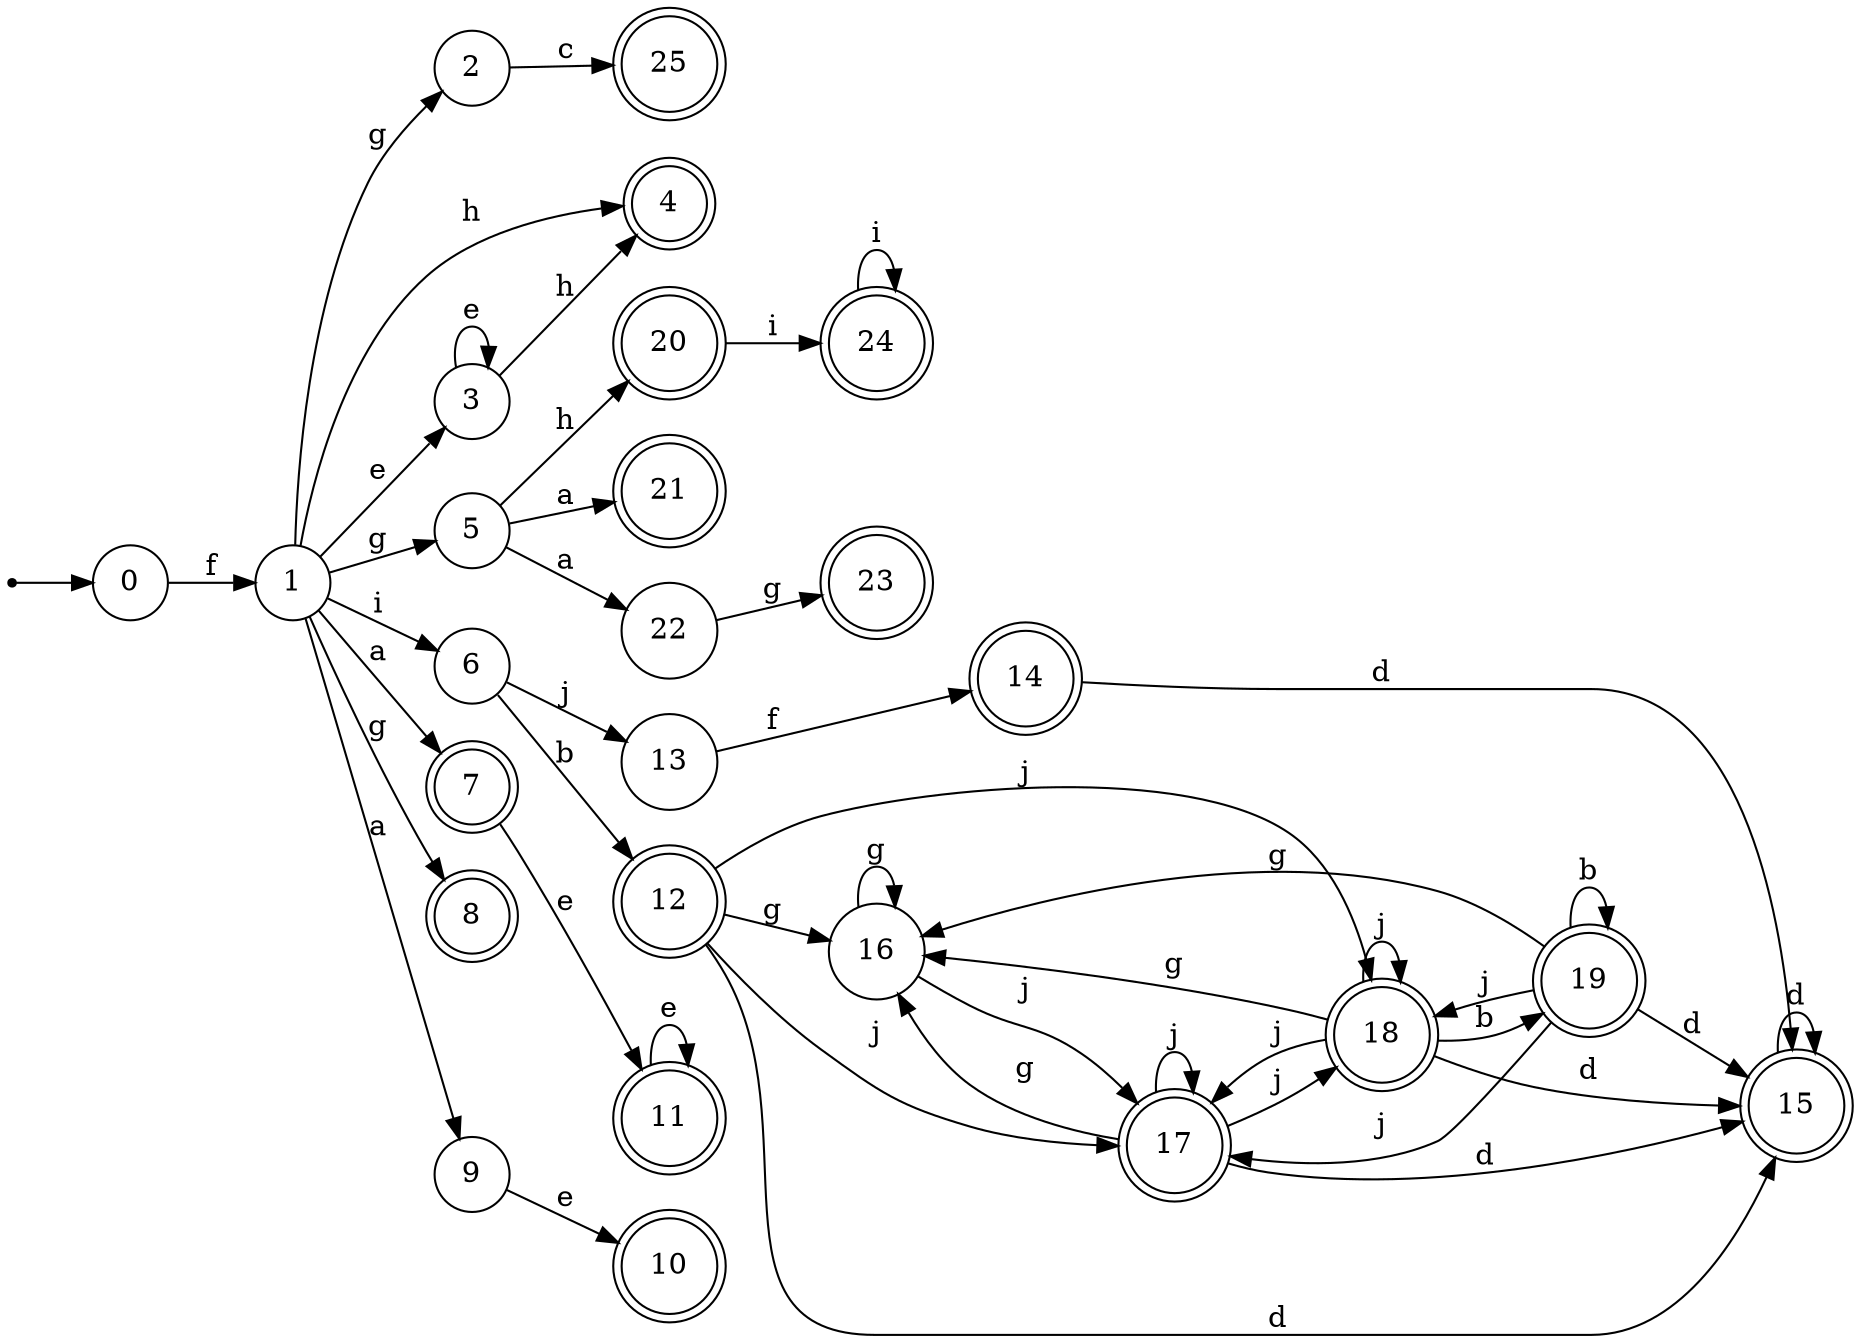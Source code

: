 digraph finite_state_machine {
rankdir=LR;
size="20,20";
node [shape = point]; "dummy0"
node [shape = circle]; "0";
"dummy0" -> "0";
node [shape = circle]; "1";
node [shape = circle]; "2";
node [shape = circle]; "3";
node [shape = doublecircle]; "4";node [shape = circle]; "5";
node [shape = circle]; "6";
node [shape = doublecircle]; "7";node [shape = doublecircle]; "8";node [shape = circle]; "9";
node [shape = doublecircle]; "10";node [shape = doublecircle]; "11";node [shape = doublecircle]; "12";node [shape = circle]; "13";
node [shape = doublecircle]; "14";node [shape = doublecircle]; "15";node [shape = circle]; "16";
node [shape = doublecircle]; "17";node [shape = doublecircle]; "18";node [shape = doublecircle]; "19";node [shape = doublecircle]; "20";node [shape = doublecircle]; "21";node [shape = circle]; "22";
node [shape = doublecircle]; "23";node [shape = doublecircle]; "24";node [shape = doublecircle]; "25";"0" -> "1" [label = "f"];
 "1" -> "8" [label = "g"];
 "1" -> "2" [label = "g"];
 "1" -> "5" [label = "g"];
 "1" -> "3" [label = "e"];
 "1" -> "4" [label = "h"];
 "1" -> "6" [label = "i"];
 "1" -> "9" [label = "a"];
 "1" -> "7" [label = "a"];
 "9" -> "10" [label = "e"];
 "7" -> "11" [label = "e"];
 "11" -> "11" [label = "e"];
 "6" -> "12" [label = "b"];
 "6" -> "13" [label = "j"];
 "13" -> "14" [label = "f"];
 "14" -> "15" [label = "d"];
 "15" -> "15" [label = "d"];
 "12" -> "16" [label = "g"];
 "12" -> "17" [label = "j"];
 "12" -> "18" [label = "j"];
 "12" -> "15" [label = "d"];
 "18" -> "17" [label = "j"];
 "18" -> "18" [label = "j"];
 "18" -> "19" [label = "b"];
 "18" -> "16" [label = "g"];
 "18" -> "15" [label = "d"];
 "19" -> "19" [label = "b"];
 "19" -> "17" [label = "j"];
 "19" -> "18" [label = "j"];
 "19" -> "16" [label = "g"];
 "19" -> "15" [label = "d"];
 "17" -> "17" [label = "j"];
 "17" -> "18" [label = "j"];
 "17" -> "16" [label = "g"];
 "17" -> "15" [label = "d"];
 "16" -> "16" [label = "g"];
 "16" -> "17" [label = "j"];
 "5" -> "20" [label = "h"];
 "5" -> "21" [label = "a"];
 "5" -> "22" [label = "a"];
 "22" -> "23" [label = "g"];
 "20" -> "24" [label = "i"];
 "24" -> "24" [label = "i"];
 "3" -> "3" [label = "e"];
 "3" -> "4" [label = "h"];
 "2" -> "25" [label = "c"];
 }
